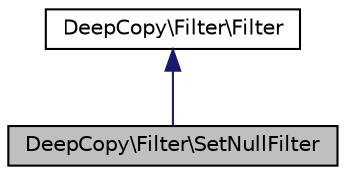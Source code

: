 digraph "DeepCopy\Filter\SetNullFilter"
{
  edge [fontname="Helvetica",fontsize="10",labelfontname="Helvetica",labelfontsize="10"];
  node [fontname="Helvetica",fontsize="10",shape=record];
  Node0 [label="DeepCopy\\Filter\\SetNullFilter",height=0.2,width=0.4,color="black", fillcolor="grey75", style="filled", fontcolor="black"];
  Node1 -> Node0 [dir="back",color="midnightblue",fontsize="10",style="solid",fontname="Helvetica"];
  Node1 [label="DeepCopy\\Filter\\Filter",height=0.2,width=0.4,color="black", fillcolor="white", style="filled",URL="$interfaceDeepCopy_1_1Filter_1_1Filter.html"];
}
